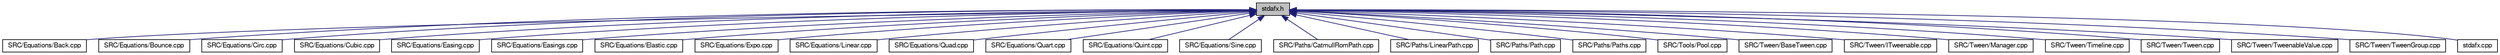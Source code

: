 digraph "stdafx.h"
{
  bgcolor="transparent";
  edge [fontname="FreeSans",fontsize="10",labelfontname="FreeSans",labelfontsize="10"];
  node [fontname="FreeSans",fontsize="10",shape=record];
  Node1 [label="stdafx.h",height=0.2,width=0.4,color="black", fillcolor="grey75", style="filled" fontcolor="black"];
  Node1 -> Node2 [dir="back",color="midnightblue",fontsize="10",style="solid",fontname="FreeSans"];
  Node2 [label="SRC/Equations/Back.cpp",height=0.2,width=0.4,color="black",URL="$de/dc3/Back_8cpp.html"];
  Node1 -> Node3 [dir="back",color="midnightblue",fontsize="10",style="solid",fontname="FreeSans"];
  Node3 [label="SRC/Equations/Bounce.cpp",height=0.2,width=0.4,color="black",URL="$dd/d52/Bounce_8cpp.html"];
  Node1 -> Node4 [dir="back",color="midnightblue",fontsize="10",style="solid",fontname="FreeSans"];
  Node4 [label="SRC/Equations/Circ.cpp",height=0.2,width=0.4,color="black",URL="$de/df1/Circ_8cpp.html"];
  Node1 -> Node5 [dir="back",color="midnightblue",fontsize="10",style="solid",fontname="FreeSans"];
  Node5 [label="SRC/Equations/Cubic.cpp",height=0.2,width=0.4,color="black",URL="$d2/dac/Cubic_8cpp.html"];
  Node1 -> Node6 [dir="back",color="midnightblue",fontsize="10",style="solid",fontname="FreeSans"];
  Node6 [label="SRC/Equations/Easing.cpp",height=0.2,width=0.4,color="black",URL="$dc/d47/Easing_8cpp.html"];
  Node1 -> Node7 [dir="back",color="midnightblue",fontsize="10",style="solid",fontname="FreeSans"];
  Node7 [label="SRC/Equations/Easings.cpp",height=0.2,width=0.4,color="black",URL="$d3/d68/Easings_8cpp.html"];
  Node1 -> Node8 [dir="back",color="midnightblue",fontsize="10",style="solid",fontname="FreeSans"];
  Node8 [label="SRC/Equations/Elastic.cpp",height=0.2,width=0.4,color="black",URL="$de/dbe/Elastic_8cpp.html"];
  Node1 -> Node9 [dir="back",color="midnightblue",fontsize="10",style="solid",fontname="FreeSans"];
  Node9 [label="SRC/Equations/Expo.cpp",height=0.2,width=0.4,color="black",URL="$df/da9/Expo_8cpp.html"];
  Node1 -> Node10 [dir="back",color="midnightblue",fontsize="10",style="solid",fontname="FreeSans"];
  Node10 [label="SRC/Equations/Linear.cpp",height=0.2,width=0.4,color="black",URL="$d7/d5a/Linear_8cpp.html"];
  Node1 -> Node11 [dir="back",color="midnightblue",fontsize="10",style="solid",fontname="FreeSans"];
  Node11 [label="SRC/Equations/Quad.cpp",height=0.2,width=0.4,color="black",URL="$df/d7e/Quad_8cpp.html"];
  Node1 -> Node12 [dir="back",color="midnightblue",fontsize="10",style="solid",fontname="FreeSans"];
  Node12 [label="SRC/Equations/Quart.cpp",height=0.2,width=0.4,color="black",URL="$df/dc5/Quart_8cpp.html"];
  Node1 -> Node13 [dir="back",color="midnightblue",fontsize="10",style="solid",fontname="FreeSans"];
  Node13 [label="SRC/Equations/Quint.cpp",height=0.2,width=0.4,color="black",URL="$d9/df6/Quint_8cpp.html"];
  Node1 -> Node14 [dir="back",color="midnightblue",fontsize="10",style="solid",fontname="FreeSans"];
  Node14 [label="SRC/Equations/Sine.cpp",height=0.2,width=0.4,color="black",URL="$db/d5a/Sine_8cpp.html"];
  Node1 -> Node15 [dir="back",color="midnightblue",fontsize="10",style="solid",fontname="FreeSans"];
  Node15 [label="SRC/Paths/CatmullRomPath.cpp",height=0.2,width=0.4,color="black",URL="$d5/dcc/CatmullRomPath_8cpp.html"];
  Node1 -> Node16 [dir="back",color="midnightblue",fontsize="10",style="solid",fontname="FreeSans"];
  Node16 [label="SRC/Paths/LinearPath.cpp",height=0.2,width=0.4,color="black",URL="$d1/dee/LinearPath_8cpp.html"];
  Node1 -> Node17 [dir="back",color="midnightblue",fontsize="10",style="solid",fontname="FreeSans"];
  Node17 [label="SRC/Paths/Path.cpp",height=0.2,width=0.4,color="black",URL="$d5/dbb/Path_8cpp.html"];
  Node1 -> Node18 [dir="back",color="midnightblue",fontsize="10",style="solid",fontname="FreeSans"];
  Node18 [label="SRC/Paths/Paths.cpp",height=0.2,width=0.4,color="black",URL="$d2/dba/Paths_8cpp.html"];
  Node1 -> Node19 [dir="back",color="midnightblue",fontsize="10",style="solid",fontname="FreeSans"];
  Node19 [label="SRC/Tools/Pool.cpp",height=0.2,width=0.4,color="black",URL="$d0/d08/Pool_8cpp.html"];
  Node1 -> Node20 [dir="back",color="midnightblue",fontsize="10",style="solid",fontname="FreeSans"];
  Node20 [label="SRC/Tween/BaseTween.cpp",height=0.2,width=0.4,color="black",URL="$d3/de5/BaseTween_8cpp.html"];
  Node1 -> Node21 [dir="back",color="midnightblue",fontsize="10",style="solid",fontname="FreeSans"];
  Node21 [label="SRC/Tween/ITweenable.cpp",height=0.2,width=0.4,color="black",URL="$d7/d83/ITweenable_8cpp.html"];
  Node1 -> Node22 [dir="back",color="midnightblue",fontsize="10",style="solid",fontname="FreeSans"];
  Node22 [label="SRC/Tween/Manager.cpp",height=0.2,width=0.4,color="black",URL="$df/de9/Manager_8cpp.html"];
  Node1 -> Node23 [dir="back",color="midnightblue",fontsize="10",style="solid",fontname="FreeSans"];
  Node23 [label="SRC/Tween/Timeline.cpp",height=0.2,width=0.4,color="black",URL="$d8/d7c/Timeline_8cpp.html"];
  Node1 -> Node24 [dir="back",color="midnightblue",fontsize="10",style="solid",fontname="FreeSans"];
  Node24 [label="SRC/Tween/Tween.cpp",height=0.2,width=0.4,color="black",URL="$d5/d8d/Tween_8cpp.html"];
  Node1 -> Node25 [dir="back",color="midnightblue",fontsize="10",style="solid",fontname="FreeSans"];
  Node25 [label="SRC/Tween/TweenableValue.cpp",height=0.2,width=0.4,color="black",URL="$d1/dbe/TweenableValue_8cpp.html"];
  Node1 -> Node26 [dir="back",color="midnightblue",fontsize="10",style="solid",fontname="FreeSans"];
  Node26 [label="SRC/Tween/TweenGroup.cpp",height=0.2,width=0.4,color="black",URL="$d3/d82/TweenGroup_8cpp.html"];
  Node1 -> Node27 [dir="back",color="midnightblue",fontsize="10",style="solid",fontname="FreeSans"];
  Node27 [label="stdafx.cpp",height=0.2,width=0.4,color="black",URL="$df/d9d/stdafx_8cpp.html"];
}
